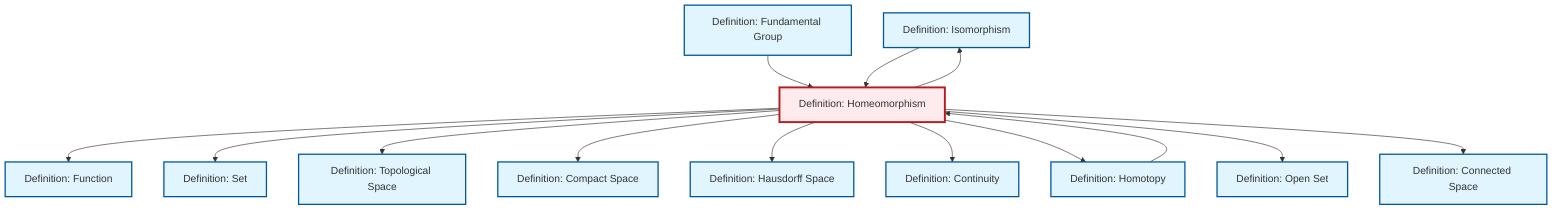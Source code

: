graph TD
    classDef definition fill:#e1f5fe,stroke:#01579b,stroke-width:2px
    classDef theorem fill:#f3e5f5,stroke:#4a148c,stroke-width:2px
    classDef axiom fill:#fff3e0,stroke:#e65100,stroke-width:2px
    classDef example fill:#e8f5e9,stroke:#1b5e20,stroke-width:2px
    classDef current fill:#ffebee,stroke:#b71c1c,stroke-width:3px
    def-open-set["Definition: Open Set"]:::definition
    def-connected["Definition: Connected Space"]:::definition
    def-function["Definition: Function"]:::definition
    def-continuity["Definition: Continuity"]:::definition
    def-isomorphism["Definition: Isomorphism"]:::definition
    def-set["Definition: Set"]:::definition
    def-compact["Definition: Compact Space"]:::definition
    def-homeomorphism["Definition: Homeomorphism"]:::definition
    def-topological-space["Definition: Topological Space"]:::definition
    def-hausdorff["Definition: Hausdorff Space"]:::definition
    def-homotopy["Definition: Homotopy"]:::definition
    def-fundamental-group["Definition: Fundamental Group"]:::definition
    def-homeomorphism --> def-function
    def-homeomorphism --> def-set
    def-fundamental-group --> def-homeomorphism
    def-isomorphism --> def-homeomorphism
    def-homeomorphism --> def-topological-space
    def-homeomorphism --> def-compact
    def-homeomorphism --> def-isomorphism
    def-homotopy --> def-homeomorphism
    def-homeomorphism --> def-hausdorff
    def-homeomorphism --> def-continuity
    def-homeomorphism --> def-homotopy
    def-homeomorphism --> def-open-set
    def-homeomorphism --> def-connected
    class def-homeomorphism current